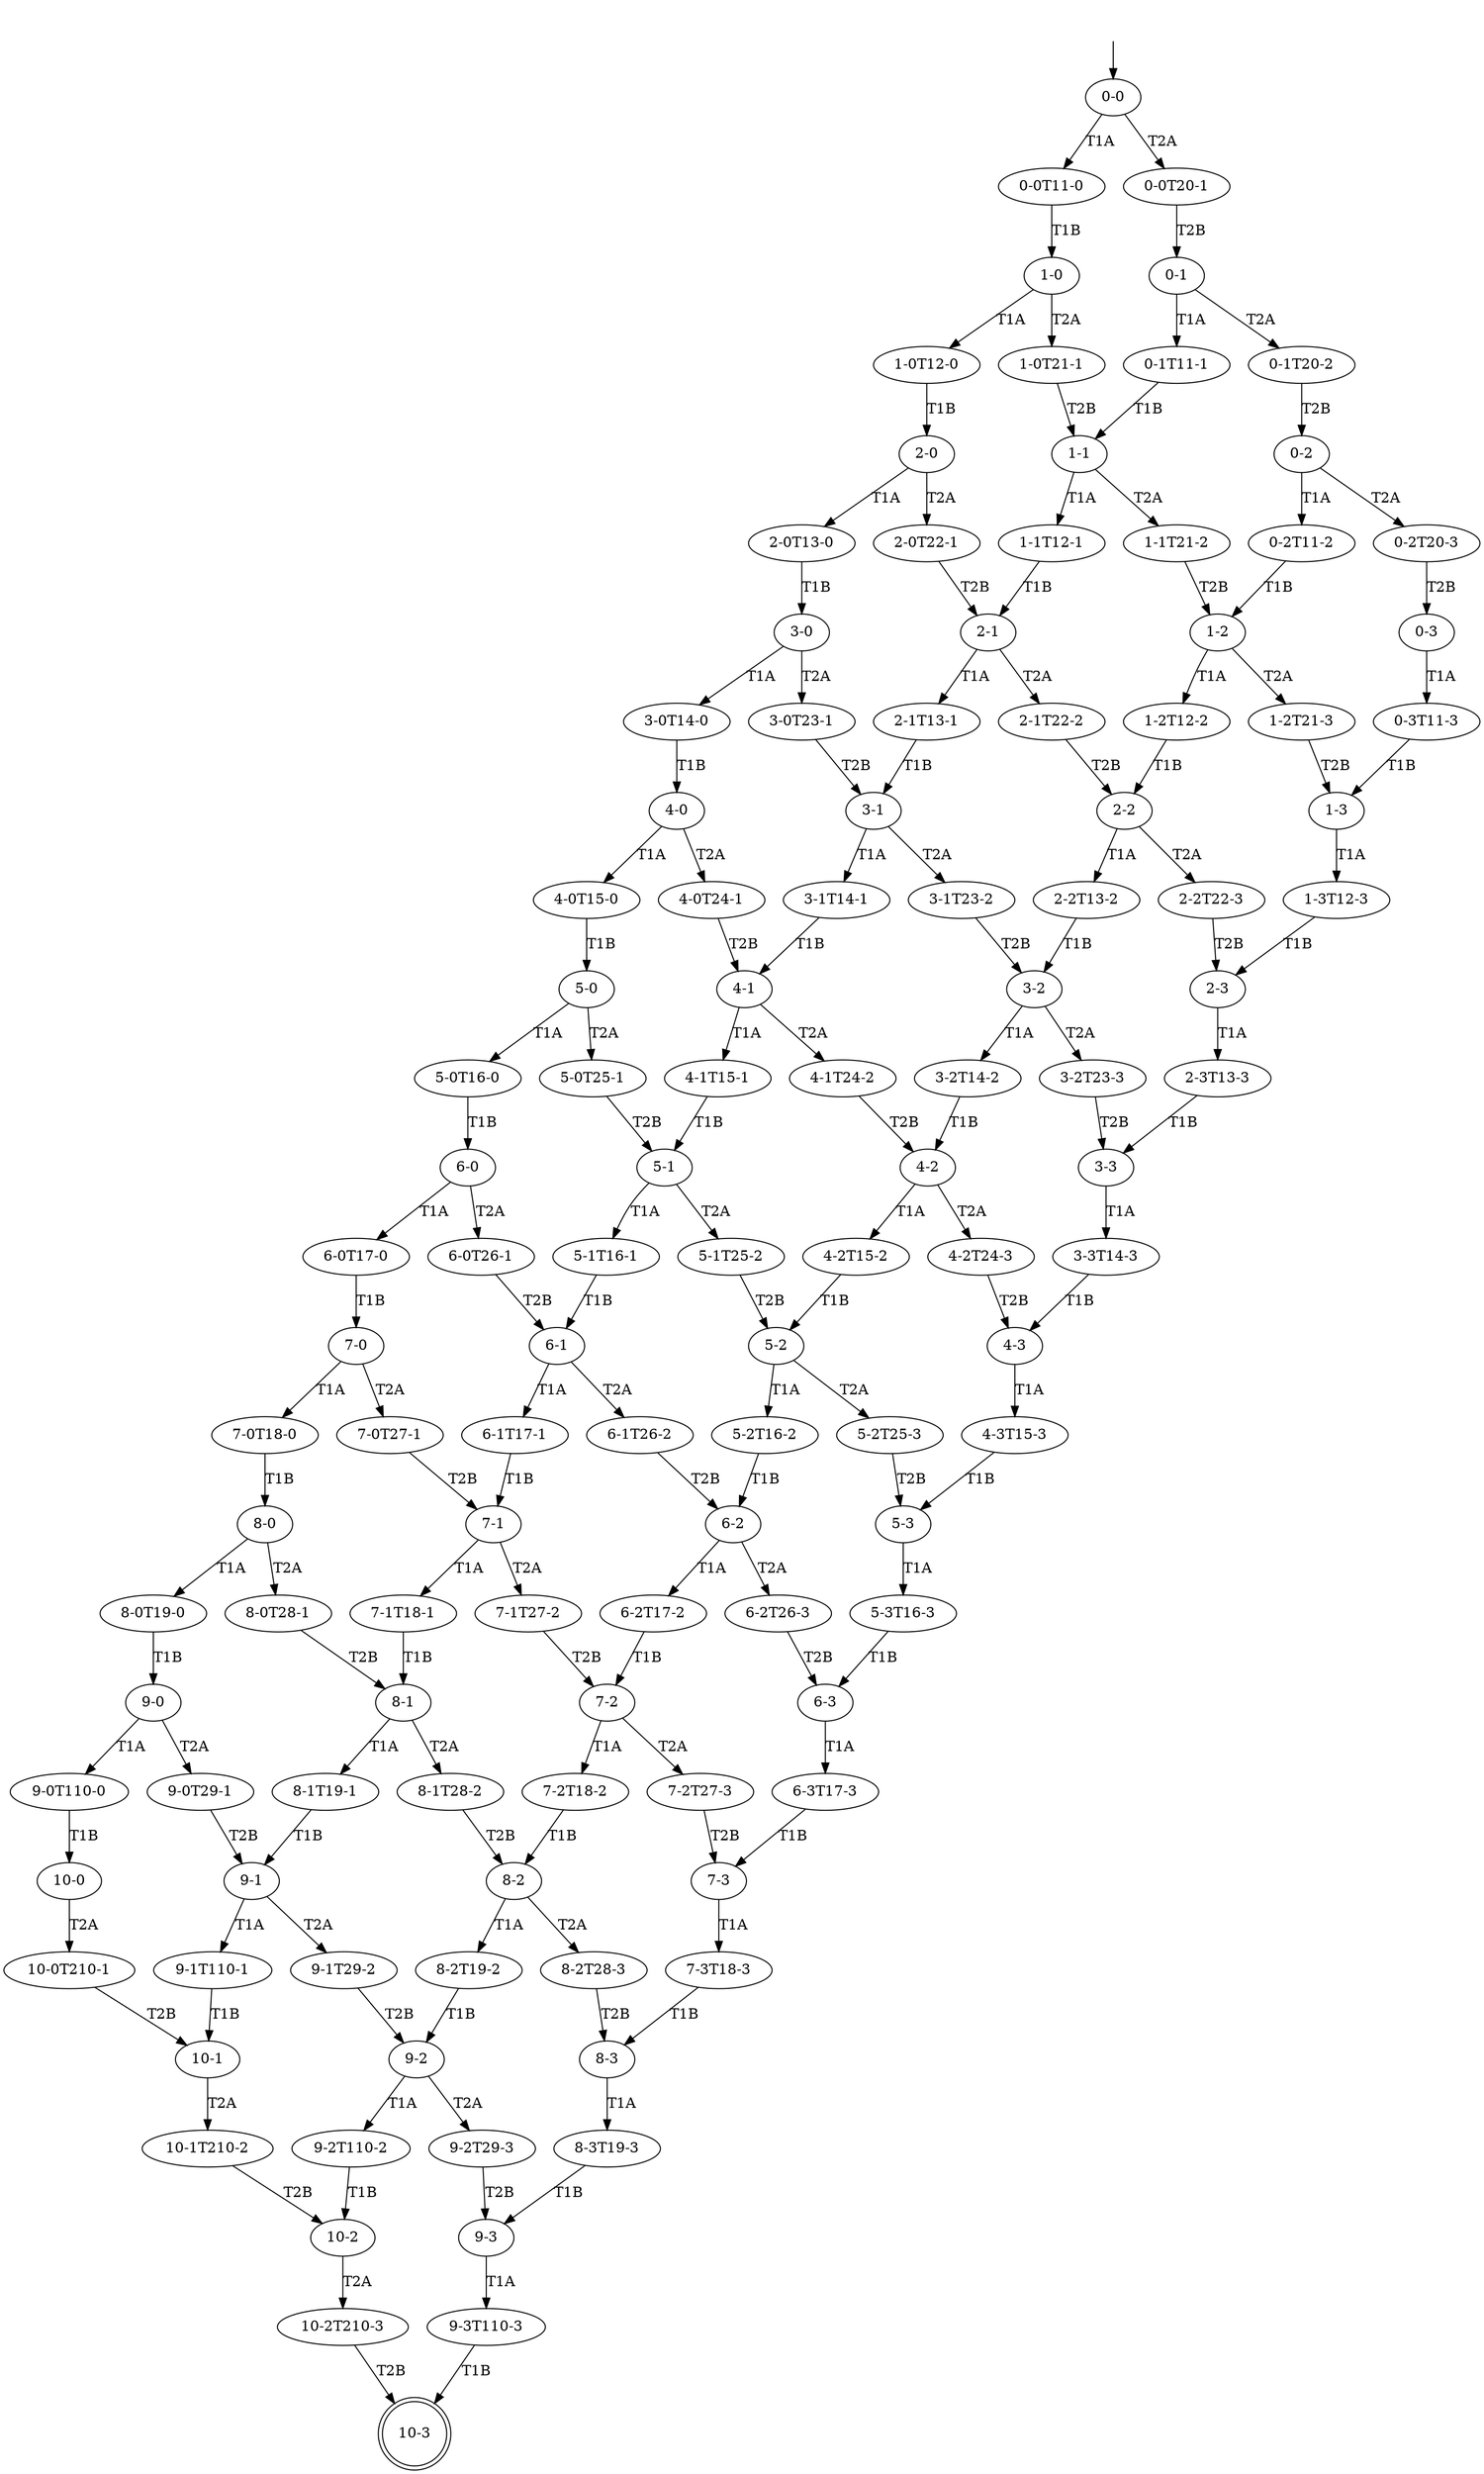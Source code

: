 digraph MA {
"6-1" [label="6-1"];
"0-3" [label="0-3"];
"6-3" [label="6-3"];
"8-3" [label="8-3"];
"5-1" [label="5-1"];
"6-0" [label="6-0"];
"9-0" [label="9-0"];
"2-1" [label="2-1"];
"3-2" [label="3-2"];
"10-3" [label="10-3", shape=doublecircle];
"7-0" [label="7-0"];
"9-1" [label="9-1"];
"0-1" [label="0-1"];
"5-0" [label="5-0"];
"1-3" [label="1-3"];
"4-0" [label="4-0"];
"8-0" [label="8-0"];
"1-0" [label="1-0"];
"2-3" [label="2-3"];
"3-1" [label="3-1"];
"4-2" [label="4-2"];
"8-1" [label="8-1"];
"4-3" [label="4-3"];
"10-2" [label="10-2"];
"9-2" [label="9-2"];
"8-2" [label="8-2"];
"7-3" [label="7-3"];
"5-3" [label="5-3"];
"3-0" [label="3-0"];
"7-2" [label="7-2"];
"1-2" [label="1-2"];
"4-1" [label="4-1"];
"9-3" [label="9-3"];
"0-0" [label="0-0"];
"10-1" [label="10-1"];
"2-2" [label="2-2"];
"1-1" [label="1-1"];
"5-2" [label="5-2"];
"3-3" [label="3-3"];
"10-0" [label="10-0"];
"2-0" [label="2-0"];
"6-2" [label="6-2"];
"7-1" [label="7-1"];
"0-2" [label="0-2"];
"6-1T17-1" [label="6-1T17-1"];
"6-1T26-2" [label="6-1T26-2"];
"0-3T11-3" [label="0-3T11-3"];
"6-3T17-3" [label="6-3T17-3"];
"8-3T19-3" [label="8-3T19-3"];
"5-1T16-1" [label="5-1T16-1"];
"5-1T25-2" [label="5-1T25-2"];
"6-0T17-0" [label="6-0T17-0"];
"6-0T26-1" [label="6-0T26-1"];
"9-0T110-0" [label="9-0T110-0"];
"9-0T29-1" [label="9-0T29-1"];
"2-1T13-1" [label="2-1T13-1"];
"2-1T22-2" [label="2-1T22-2"];
"3-2T14-2" [label="3-2T14-2"];
"3-2T23-3" [label="3-2T23-3"];
"7-0T18-0" [label="7-0T18-0"];
"7-0T27-1" [label="7-0T27-1"];
"9-1T110-1" [label="9-1T110-1"];
"9-1T29-2" [label="9-1T29-2"];
"0-1T11-1" [label="0-1T11-1"];
"0-1T20-2" [label="0-1T20-2"];
"5-0T16-0" [label="5-0T16-0"];
"5-0T25-1" [label="5-0T25-1"];
"1-3T12-3" [label="1-3T12-3"];
"4-0T15-0" [label="4-0T15-0"];
"4-0T24-1" [label="4-0T24-1"];
"8-0T19-0" [label="8-0T19-0"];
"8-0T28-1" [label="8-0T28-1"];
"1-0T12-0" [label="1-0T12-0"];
"1-0T21-1" [label="1-0T21-1"];
"2-3T13-3" [label="2-3T13-3"];
"3-1T14-1" [label="3-1T14-1"];
"3-1T23-2" [label="3-1T23-2"];
"4-2T15-2" [label="4-2T15-2"];
"4-2T24-3" [label="4-2T24-3"];
"8-1T19-1" [label="8-1T19-1"];
"8-1T28-2" [label="8-1T28-2"];
"4-3T15-3" [label="4-3T15-3"];
"10-2T210-3" [label="10-2T210-3"];
"9-2T110-2" [label="9-2T110-2"];
"9-2T29-3" [label="9-2T29-3"];
"8-2T19-2" [label="8-2T19-2"];
"8-2T28-3" [label="8-2T28-3"];
"7-3T18-3" [label="7-3T18-3"];
"5-3T16-3" [label="5-3T16-3"];
"3-0T14-0" [label="3-0T14-0"];
"3-0T23-1" [label="3-0T23-1"];
"7-2T18-2" [label="7-2T18-2"];
"7-2T27-3" [label="7-2T27-3"];
"1-2T12-2" [label="1-2T12-2"];
"1-2T21-3" [label="1-2T21-3"];
"4-1T15-1" [label="4-1T15-1"];
"4-1T24-2" [label="4-1T24-2"];
"9-3T110-3" [label="9-3T110-3"];
"0-0T11-0" [label="0-0T11-0"];
"0-0T20-1" [label="0-0T20-1"];
"10-1T210-2" [label="10-1T210-2"];
"2-2T13-2" [label="2-2T13-2"];
"2-2T22-3" [label="2-2T22-3"];
"1-1T12-1" [label="1-1T12-1"];
"1-1T21-2" [label="1-1T21-2"];
"5-2T16-2" [label="5-2T16-2"];
"5-2T25-3" [label="5-2T25-3"];
"3-3T14-3" [label="3-3T14-3"];
"10-0T210-1" [label="10-0T210-1"];
"2-0T13-0" [label="2-0T13-0"];
"2-0T22-1" [label="2-0T22-1"];
"6-2T17-2" [label="6-2T17-2"];
"6-2T26-3" [label="6-2T26-3"];
"7-1T18-1" [label="7-1T18-1"];
"7-1T27-2" [label="7-1T27-2"];
"0-2T11-2" [label="0-2T11-2"];
"0-2T20-3" [label="0-2T20-3"];
"6-1" -> "6-1T17-1"  [label="T1A"];
"6-1" -> "6-1T26-2"  [label="T2A"];
"0-3" -> "0-3T11-3"  [label="T1A"];
"6-3" -> "6-3T17-3"  [label="T1A"];
"8-3" -> "8-3T19-3"  [label="T1A"];
"5-1" -> "5-1T16-1"  [label="T1A"];
"5-1" -> "5-1T25-2"  [label="T2A"];
"6-0" -> "6-0T17-0"  [label="T1A"];
"6-0" -> "6-0T26-1"  [label="T2A"];
"9-0" -> "9-0T110-0"  [label="T1A"];
"9-0" -> "9-0T29-1"  [label="T2A"];
"2-1" -> "2-1T13-1"  [label="T1A"];
"2-1" -> "2-1T22-2"  [label="T2A"];
"3-2" -> "3-2T14-2"  [label="T1A"];
"3-2" -> "3-2T23-3"  [label="T2A"];
"7-0" -> "7-0T18-0"  [label="T1A"];
"7-0" -> "7-0T27-1"  [label="T2A"];
"9-1" -> "9-1T110-1"  [label="T1A"];
"9-1" -> "9-1T29-2"  [label="T2A"];
"0-1" -> "0-1T11-1"  [label="T1A"];
"0-1" -> "0-1T20-2"  [label="T2A"];
"5-0" -> "5-0T16-0"  [label="T1A"];
"5-0" -> "5-0T25-1"  [label="T2A"];
"1-3" -> "1-3T12-3"  [label="T1A"];
"4-0" -> "4-0T15-0"  [label="T1A"];
"4-0" -> "4-0T24-1"  [label="T2A"];
"8-0" -> "8-0T19-0"  [label="T1A"];
"8-0" -> "8-0T28-1"  [label="T2A"];
"1-0" -> "1-0T12-0"  [label="T1A"];
"1-0" -> "1-0T21-1"  [label="T2A"];
"2-3" -> "2-3T13-3"  [label="T1A"];
"3-1" -> "3-1T14-1"  [label="T1A"];
"3-1" -> "3-1T23-2"  [label="T2A"];
"4-2" -> "4-2T15-2"  [label="T1A"];
"4-2" -> "4-2T24-3"  [label="T2A"];
"8-1" -> "8-1T19-1"  [label="T1A"];
"8-1" -> "8-1T28-2"  [label="T2A"];
"4-3" -> "4-3T15-3"  [label="T1A"];
"10-2" -> "10-2T210-3"  [label="T2A"];
"9-2" -> "9-2T110-2"  [label="T1A"];
"9-2" -> "9-2T29-3"  [label="T2A"];
"8-2" -> "8-2T19-2"  [label="T1A"];
"8-2" -> "8-2T28-3"  [label="T2A"];
"7-3" -> "7-3T18-3"  [label="T1A"];
"5-3" -> "5-3T16-3"  [label="T1A"];
"3-0" -> "3-0T14-0"  [label="T1A"];
"3-0" -> "3-0T23-1"  [label="T2A"];
"7-2" -> "7-2T18-2"  [label="T1A"];
"7-2" -> "7-2T27-3"  [label="T2A"];
"1-2" -> "1-2T12-2"  [label="T1A"];
"1-2" -> "1-2T21-3"  [label="T2A"];
"4-1" -> "4-1T15-1"  [label="T1A"];
"4-1" -> "4-1T24-2"  [label="T2A"];
"9-3" -> "9-3T110-3"  [label="T1A"];
"0-0" -> "0-0T11-0"  [label="T1A"];
"0-0" -> "0-0T20-1"  [label="T2A"];
"10-1" -> "10-1T210-2"  [label="T2A"];
"2-2" -> "2-2T13-2"  [label="T1A"];
"2-2" -> "2-2T22-3"  [label="T2A"];
"1-1" -> "1-1T12-1"  [label="T1A"];
"1-1" -> "1-1T21-2"  [label="T2A"];
"5-2" -> "5-2T16-2"  [label="T1A"];
"5-2" -> "5-2T25-3"  [label="T2A"];
"3-3" -> "3-3T14-3"  [label="T1A"];
"10-0" -> "10-0T210-1"  [label="T2A"];
"2-0" -> "2-0T13-0"  [label="T1A"];
"2-0" -> "2-0T22-1"  [label="T2A"];
"6-2" -> "6-2T17-2"  [label="T1A"];
"6-2" -> "6-2T26-3"  [label="T2A"];
"7-1" -> "7-1T18-1"  [label="T1A"];
"7-1" -> "7-1T27-2"  [label="T2A"];
"0-2" -> "0-2T11-2"  [label="T1A"];
"0-2" -> "0-2T20-3"  [label="T2A"];
"6-1T17-1" -> "7-1"  [label="T1B"];
"6-1T26-2" -> "6-2"  [label="T2B"];
"0-3T11-3" -> "1-3"  [label="T1B"];
"6-3T17-3" -> "7-3"  [label="T1B"];
"8-3T19-3" -> "9-3"  [label="T1B"];
"5-1T16-1" -> "6-1"  [label="T1B"];
"5-1T25-2" -> "5-2"  [label="T2B"];
"6-0T17-0" -> "7-0"  [label="T1B"];
"6-0T26-1" -> "6-1"  [label="T2B"];
"9-0T110-0" -> "10-0"  [label="T1B"];
"9-0T29-1" -> "9-1"  [label="T2B"];
"2-1T13-1" -> "3-1"  [label="T1B"];
"2-1T22-2" -> "2-2"  [label="T2B"];
"3-2T14-2" -> "4-2"  [label="T1B"];
"3-2T23-3" -> "3-3"  [label="T2B"];
"7-0T18-0" -> "8-0"  [label="T1B"];
"7-0T27-1" -> "7-1"  [label="T2B"];
"9-1T110-1" -> "10-1"  [label="T1B"];
"9-1T29-2" -> "9-2"  [label="T2B"];
"0-1T11-1" -> "1-1"  [label="T1B"];
"0-1T20-2" -> "0-2"  [label="T2B"];
"5-0T16-0" -> "6-0"  [label="T1B"];
"5-0T25-1" -> "5-1"  [label="T2B"];
"1-3T12-3" -> "2-3"  [label="T1B"];
"4-0T15-0" -> "5-0"  [label="T1B"];
"4-0T24-1" -> "4-1"  [label="T2B"];
"8-0T19-0" -> "9-0"  [label="T1B"];
"8-0T28-1" -> "8-1"  [label="T2B"];
"1-0T12-0" -> "2-0"  [label="T1B"];
"1-0T21-1" -> "1-1"  [label="T2B"];
"2-3T13-3" -> "3-3"  [label="T1B"];
"3-1T14-1" -> "4-1"  [label="T1B"];
"3-1T23-2" -> "3-2"  [label="T2B"];
"4-2T15-2" -> "5-2"  [label="T1B"];
"4-2T24-3" -> "4-3"  [label="T2B"];
"8-1T19-1" -> "9-1"  [label="T1B"];
"8-1T28-2" -> "8-2"  [label="T2B"];
"4-3T15-3" -> "5-3"  [label="T1B"];
"10-2T210-3" -> "10-3"  [label="T2B"];
"9-2T110-2" -> "10-2"  [label="T1B"];
"9-2T29-3" -> "9-3"  [label="T2B"];
"8-2T19-2" -> "9-2"  [label="T1B"];
"8-2T28-3" -> "8-3"  [label="T2B"];
"7-3T18-3" -> "8-3"  [label="T1B"];
"5-3T16-3" -> "6-3"  [label="T1B"];
"3-0T14-0" -> "4-0"  [label="T1B"];
"3-0T23-1" -> "3-1"  [label="T2B"];
"7-2T18-2" -> "8-2"  [label="T1B"];
"7-2T27-3" -> "7-3"  [label="T2B"];
"1-2T12-2" -> "2-2"  [label="T1B"];
"1-2T21-3" -> "1-3"  [label="T2B"];
"4-1T15-1" -> "5-1"  [label="T1B"];
"4-1T24-2" -> "4-2"  [label="T2B"];
"9-3T110-3" -> "10-3"  [label="T1B"];
"0-0T11-0" -> "1-0"  [label="T1B"];
"0-0T20-1" -> "0-1"  [label="T2B"];
"10-1T210-2" -> "10-2"  [label="T2B"];
"2-2T13-2" -> "3-2"  [label="T1B"];
"2-2T22-3" -> "2-3"  [label="T2B"];
"1-1T12-1" -> "2-1"  [label="T1B"];
"1-1T21-2" -> "1-2"  [label="T2B"];
"5-2T16-2" -> "6-2"  [label="T1B"];
"5-2T25-3" -> "5-3"  [label="T2B"];
"3-3T14-3" -> "4-3"  [label="T1B"];
"10-0T210-1" -> "10-1"  [label="T2B"];
"2-0T13-0" -> "3-0"  [label="T1B"];
"2-0T22-1" -> "2-1"  [label="T2B"];
"6-2T17-2" -> "7-2"  [label="T1B"];
"6-2T26-3" -> "6-3"  [label="T2B"];
"7-1T18-1" -> "8-1"  [label="T1B"];
"7-1T27-2" -> "7-2"  [label="T2B"];
"0-2T11-2" -> "1-2"  [label="T1B"];
"0-2T20-3" -> "0-3"  [label="T2B"];
__start0 [label="", shape=none];
__start0 -> "0-0"  [label=""];
}
